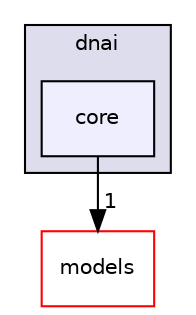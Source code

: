 digraph "Gui/app/include/dnai/core" {
  compound=true
  node [ fontsize="10", fontname="Helvetica"];
  edge [ labelfontsize="10", labelfontname="Helvetica"];
  subgraph clusterdir_2412b997a73e0eba9ea0a70041d765c1 {
    graph [ bgcolor="#ddddee", pencolor="black", label="dnai" fontname="Helvetica", fontsize="10", URL="dir_2412b997a73e0eba9ea0a70041d765c1.html"]
  dir_a0b610d4b19220237866229078b3df42 [shape=box, label="core", style="filled", fillcolor="#eeeeff", pencolor="black", URL="dir_a0b610d4b19220237866229078b3df42.html"];
  }
  dir_dbb159655f87b667c3e0034feb684b28 [shape=box label="models" fillcolor="white" style="filled" color="red" URL="dir_dbb159655f87b667c3e0034feb684b28.html"];
  dir_a0b610d4b19220237866229078b3df42->dir_dbb159655f87b667c3e0034feb684b28 [headlabel="1", labeldistance=1.5 headhref="dir_000009_000015.html"];
}
